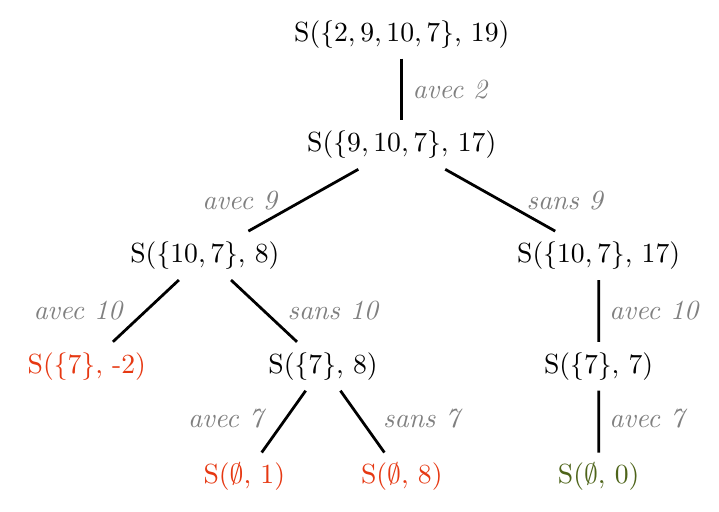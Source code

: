 \documentclass[tikz,border=4]{standalone}
\usepackage{tikz,}
\usetikzlibrary{quotes,arrows,positioning}

\begin{document}

\definecolor{bleu}{RGB}{0,74,155}
\definecolor{gris}{RGB}{155,155,155}
\definecolor{rouge}{RGB}{230,56,18}
\definecolor{vert}{RGB}{78,100,26}


\tikzset{
    every picture/.style={line width=1pt}, 
    every edge quotes/.style={auto},
    >=stealth,
    bullet/.style={circle,fill=black,inner sep=2pt},
%    scale=.5,
%    transform shape,
    label position=left
}

\tikzset{bpix/.style={fill=bleu, rectangle, minimum size=.7cm}}


\newcommand{\tableau}[2]{
    \draw[step=.5cm,line width=2pt,line cap=rect] (0,0) grid (#1*0.5,#2*0.5);
}

  \begin{tikzpicture}[font=\normalsize,
                                level distance=4em,
                                level 2/.style={sibling distance=5cm},
                                level 3/.style={sibling distance=3cm},
                                level 4/.style={sibling distance=2cm}]
    \node {S($\{2, 9, 10, 7\}$, 19)}
    child { node {S($\{9, 10, 7\}$, 17)}
      child { node {S($\{10, 7\}$, 8)}
        child { node[rouge] {S($\{7\}$, -2)}
          edge from parent[left, inner sep=.8em] node {\em \color{gray} avec 10}
        }
        child { node {S($\{7\}$, 8)}
          child { node[rouge] {S($\emptyset$, 1)}
            edge from parent[left, inner sep=.7em] node {\em \color{gray} avec 7}
          }
          child { node[rouge] {S($\emptyset$, 8)}
            edge from parent[right, inner sep=.7em] node {\em
              \color{gray} sans 7}
          }
          edge from parent[right, inner sep=.8em] node {\em
            \color{gray} sans 10}
        }
        edge from parent[left, inner sep=.9em] node {\em \color{gray} avec 9}
      }
      child { node {S($\{10, 7\}$, 17)}
        child { node {S($\{7\}$, 7)}
          child { node[vert] {S($\emptyset$, 0)}
            edge from parent[right] node {\em \color{gray} avec 7}
          }
          edge from parent[right] node {\em \color{gray} avec 10}
        }
        edge from parent[right, inner sep=.9em] node {\em \color{gray}
          sans 9}
      }
      edge from parent[right] node {\em \color{gray} avec 2}
    };
  \end{tikzpicture}

\end{document}
